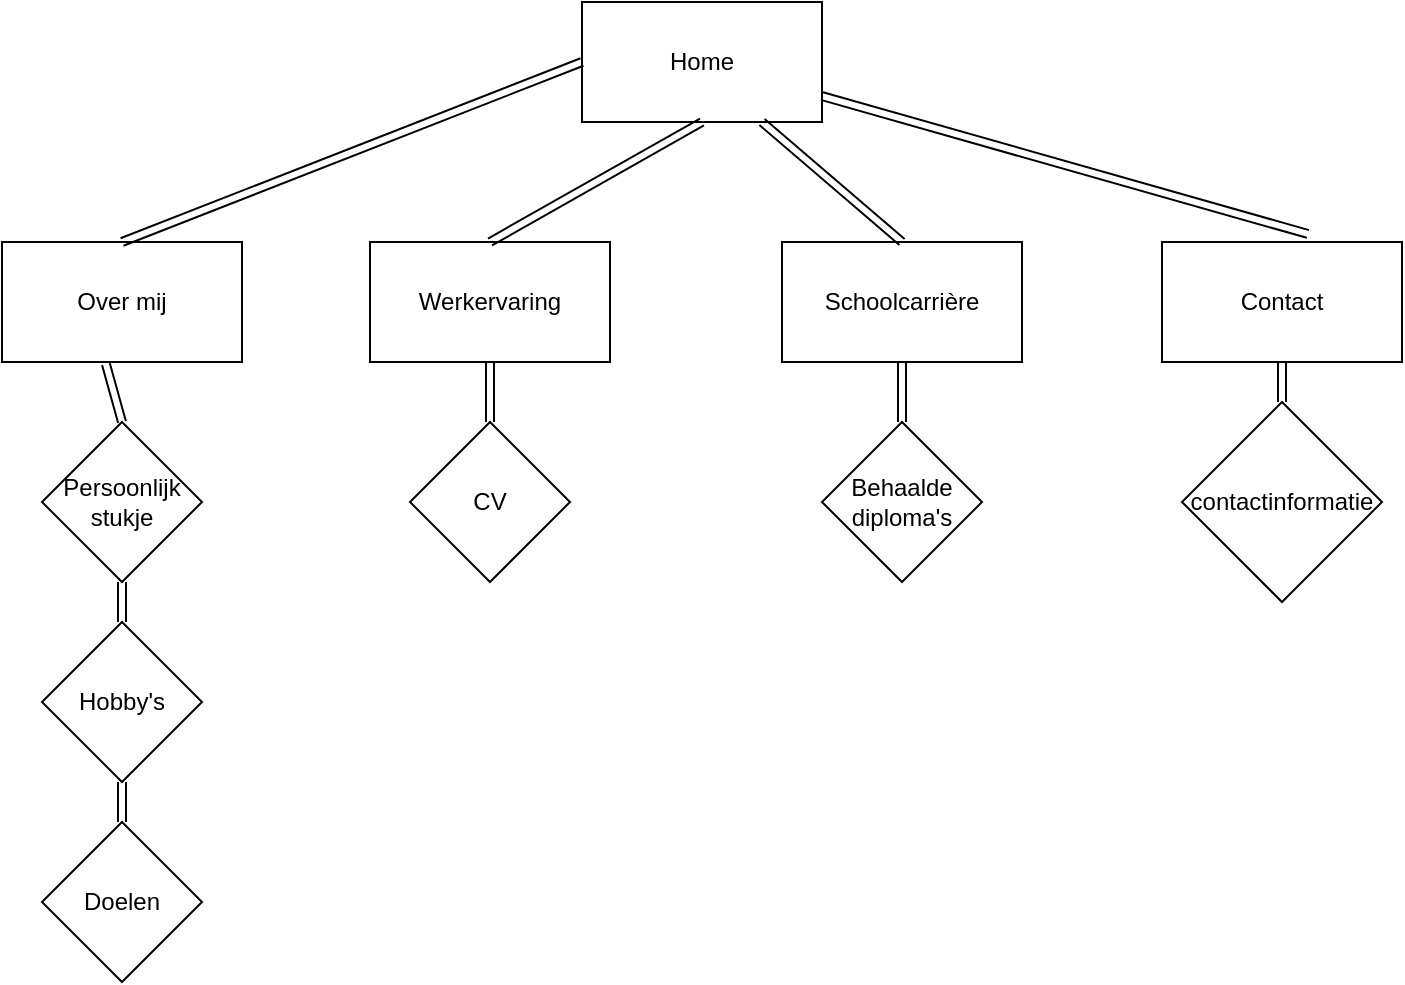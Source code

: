 <mxfile version="24.7.17">
  <diagram name="Pagina-1" id="KY24LefT_N4JCOiuiCpT">
    <mxGraphModel dx="1434" dy="738" grid="1" gridSize="10" guides="1" tooltips="1" connect="1" arrows="1" fold="1" page="1" pageScale="1" pageWidth="827" pageHeight="1169" math="0" shadow="0">
      <root>
        <mxCell id="0" />
        <mxCell id="1" parent="0" />
        <mxCell id="thFujGW0813KLwvlR1my-1" value="Home" style="rounded=0;whiteSpace=wrap;html=1;" vertex="1" parent="1">
          <mxGeometry x="400" y="120" width="120" height="60" as="geometry" />
        </mxCell>
        <mxCell id="thFujGW0813KLwvlR1my-2" value="Over mij" style="rounded=0;whiteSpace=wrap;html=1;" vertex="1" parent="1">
          <mxGeometry x="110" y="240" width="120" height="60" as="geometry" />
        </mxCell>
        <mxCell id="thFujGW0813KLwvlR1my-3" value="Werkervaring" style="rounded=0;whiteSpace=wrap;html=1;" vertex="1" parent="1">
          <mxGeometry x="294" y="240" width="120" height="60" as="geometry" />
        </mxCell>
        <mxCell id="thFujGW0813KLwvlR1my-4" value="Schoolcarrière" style="rounded=0;whiteSpace=wrap;html=1;" vertex="1" parent="1">
          <mxGeometry x="500" y="240" width="120" height="60" as="geometry" />
        </mxCell>
        <mxCell id="thFujGW0813KLwvlR1my-5" value="Contact" style="rounded=0;whiteSpace=wrap;html=1;" vertex="1" parent="1">
          <mxGeometry x="690" y="240" width="120" height="60" as="geometry" />
        </mxCell>
        <mxCell id="thFujGW0813KLwvlR1my-7" value="Persoonlijk stukje" style="rhombus;whiteSpace=wrap;html=1;" vertex="1" parent="1">
          <mxGeometry x="130" y="330" width="80" height="80" as="geometry" />
        </mxCell>
        <mxCell id="thFujGW0813KLwvlR1my-8" value="Hobby&#39;s" style="rhombus;whiteSpace=wrap;html=1;" vertex="1" parent="1">
          <mxGeometry x="130" y="430" width="80" height="80" as="geometry" />
        </mxCell>
        <mxCell id="thFujGW0813KLwvlR1my-9" value="Doelen" style="rhombus;whiteSpace=wrap;html=1;" vertex="1" parent="1">
          <mxGeometry x="130" y="530" width="80" height="80" as="geometry" />
        </mxCell>
        <mxCell id="thFujGW0813KLwvlR1my-10" value="CV" style="rhombus;whiteSpace=wrap;html=1;" vertex="1" parent="1">
          <mxGeometry x="314" y="330" width="80" height="80" as="geometry" />
        </mxCell>
        <mxCell id="thFujGW0813KLwvlR1my-11" value="contactinformatie" style="rhombus;whiteSpace=wrap;html=1;" vertex="1" parent="1">
          <mxGeometry x="700" y="320" width="100" height="100" as="geometry" />
        </mxCell>
        <mxCell id="thFujGW0813KLwvlR1my-12" value="Behaalde diploma&#39;s" style="rhombus;whiteSpace=wrap;html=1;" vertex="1" parent="1">
          <mxGeometry x="520" y="330" width="80" height="80" as="geometry" />
        </mxCell>
        <mxCell id="thFujGW0813KLwvlR1my-13" value="" style="shape=link;html=1;rounded=0;exitX=0.5;exitY=1;exitDx=0;exitDy=0;entryX=0.5;entryY=0;entryDx=0;entryDy=0;" edge="1" parent="1" source="thFujGW0813KLwvlR1my-1" target="thFujGW0813KLwvlR1my-3">
          <mxGeometry width="100" relative="1" as="geometry">
            <mxPoint x="360" y="380" as="sourcePoint" />
            <mxPoint x="460" y="380" as="targetPoint" />
          </mxGeometry>
        </mxCell>
        <mxCell id="thFujGW0813KLwvlR1my-14" value="" style="shape=link;html=1;rounded=0;exitX=0.5;exitY=0;exitDx=0;exitDy=0;" edge="1" parent="1" source="thFujGW0813KLwvlR1my-2">
          <mxGeometry width="100" relative="1" as="geometry">
            <mxPoint x="300" y="150" as="sourcePoint" />
            <mxPoint x="400" y="150" as="targetPoint" />
          </mxGeometry>
        </mxCell>
        <mxCell id="thFujGW0813KLwvlR1my-15" value="" style="shape=link;html=1;rounded=0;entryX=0.5;entryY=0;entryDx=0;entryDy=0;" edge="1" parent="1" target="thFujGW0813KLwvlR1my-4">
          <mxGeometry width="100" relative="1" as="geometry">
            <mxPoint x="490" y="180" as="sourcePoint" />
            <mxPoint x="590" y="180" as="targetPoint" />
          </mxGeometry>
        </mxCell>
        <mxCell id="thFujGW0813KLwvlR1my-16" value="" style="shape=link;html=1;rounded=0;entryX=0.608;entryY=-0.067;entryDx=0;entryDy=0;entryPerimeter=0;" edge="1" parent="1" source="thFujGW0813KLwvlR1my-1" target="thFujGW0813KLwvlR1my-5">
          <mxGeometry width="100" relative="1" as="geometry">
            <mxPoint x="520" y="150" as="sourcePoint" />
            <mxPoint x="620" y="150" as="targetPoint" />
          </mxGeometry>
        </mxCell>
        <mxCell id="thFujGW0813KLwvlR1my-17" value="" style="shape=link;html=1;rounded=0;exitX=0.433;exitY=1.017;exitDx=0;exitDy=0;exitPerimeter=0;entryX=0.5;entryY=0;entryDx=0;entryDy=0;" edge="1" parent="1" source="thFujGW0813KLwvlR1my-2" target="thFujGW0813KLwvlR1my-7">
          <mxGeometry width="100" relative="1" as="geometry">
            <mxPoint x="130" y="320" as="sourcePoint" />
            <mxPoint x="230" y="320" as="targetPoint" />
          </mxGeometry>
        </mxCell>
        <mxCell id="thFujGW0813KLwvlR1my-19" value="" style="shape=link;html=1;rounded=0;exitX=0.5;exitY=1;exitDx=0;exitDy=0;" edge="1" parent="1" source="thFujGW0813KLwvlR1my-7" target="thFujGW0813KLwvlR1my-8">
          <mxGeometry width="100" relative="1" as="geometry">
            <mxPoint x="210" y="410" as="sourcePoint" />
            <mxPoint x="310" y="410" as="targetPoint" />
          </mxGeometry>
        </mxCell>
        <mxCell id="thFujGW0813KLwvlR1my-20" value="" style="shape=link;html=1;rounded=0;exitX=0.5;exitY=1;exitDx=0;exitDy=0;entryX=0.5;entryY=0;entryDx=0;entryDy=0;" edge="1" parent="1" source="thFujGW0813KLwvlR1my-8" target="thFujGW0813KLwvlR1my-9">
          <mxGeometry width="100" relative="1" as="geometry">
            <mxPoint x="220" y="500" as="sourcePoint" />
            <mxPoint x="320" y="500" as="targetPoint" />
          </mxGeometry>
        </mxCell>
        <mxCell id="thFujGW0813KLwvlR1my-21" value="" style="shape=link;html=1;rounded=0;exitX=0.5;exitY=1;exitDx=0;exitDy=0;entryX=0.5;entryY=0;entryDx=0;entryDy=0;" edge="1" parent="1" source="thFujGW0813KLwvlR1my-3" target="thFujGW0813KLwvlR1my-10">
          <mxGeometry width="100" relative="1" as="geometry">
            <mxPoint x="400" y="430" as="sourcePoint" />
            <mxPoint x="500" y="430" as="targetPoint" />
          </mxGeometry>
        </mxCell>
        <mxCell id="thFujGW0813KLwvlR1my-22" value="" style="shape=link;html=1;rounded=0;exitX=0.5;exitY=1;exitDx=0;exitDy=0;" edge="1" parent="1" source="thFujGW0813KLwvlR1my-4" target="thFujGW0813KLwvlR1my-12">
          <mxGeometry width="100" relative="1" as="geometry">
            <mxPoint x="590" y="320" as="sourcePoint" />
            <mxPoint x="690" y="320" as="targetPoint" />
          </mxGeometry>
        </mxCell>
        <mxCell id="thFujGW0813KLwvlR1my-23" value="" style="shape=link;html=1;rounded=0;exitX=0.5;exitY=1;exitDx=0;exitDy=0;" edge="1" parent="1" source="thFujGW0813KLwvlR1my-5">
          <mxGeometry width="100" relative="1" as="geometry">
            <mxPoint x="650" y="440" as="sourcePoint" />
            <mxPoint x="750" y="320" as="targetPoint" />
          </mxGeometry>
        </mxCell>
      </root>
    </mxGraphModel>
  </diagram>
</mxfile>
